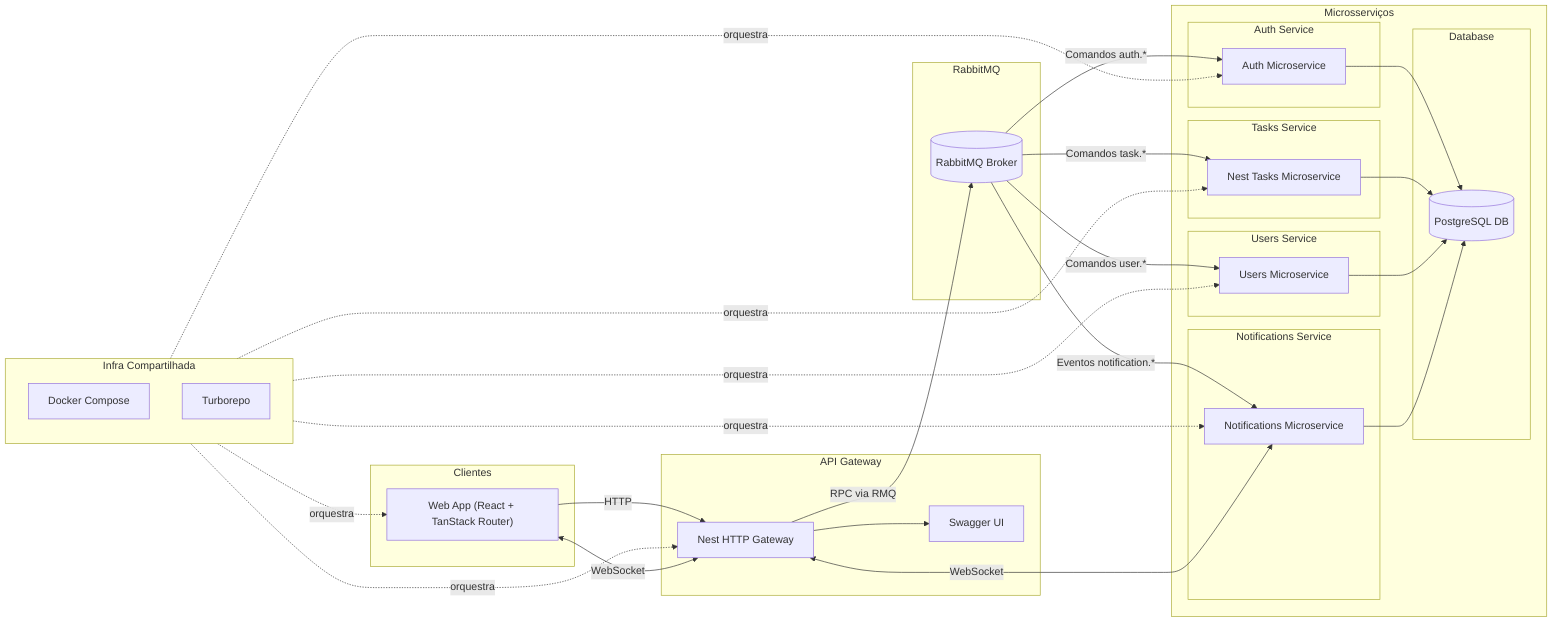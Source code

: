 flowchart LR
    subgraph Clients["Clientes"]
        WebApp["Web App (React + TanStack Router)"]
    end

    subgraph Gateway[API Gateway]
        APIGW[Nest HTTP Gateway]
        APIGW --> Swagger[Swagger UI]
    end

    subgraph Broker[RabbitMQ]
        RMQ[(RabbitMQ Broker)]
    end

    subgraph Microservices[Microsserviços]
        subgraph Database[Database]
            DATABASE[(PostgreSQL DB)]
        end

        subgraph AuthService[Auth Service]
            AUTH[Auth Microservice]
            AUTH --> DATABASE
        end

        subgraph TasksService[Tasks Service]
            TASKS[Nest Tasks Microservice]
            TASKS --> DATABASE
        end

         subgraph UsersService[Users Service]
            USERSS[Users Microservice]
            USERSS --> DATABASE
        end

        subgraph NotificationsService[Notifications Service]
            NOTIF[Notifications Microservice]
            NOTIF --> DATABASE
        end
    end

    subgraph SharedInfra[Infra Compartilhada]
        Docker[Docker Compose]
        Turbo[Turborepo]
    end

    WebApp -->|HTTP| APIGW
    APIGW -->|"RPC via RMQ"| RMQ
    RMQ -->|"Comandos auth.*"| AUTH
    RMQ -->|"Comandos task.*"| TASKS
    RMQ -->|"Comandos user.*"| USERSS
    RMQ -->|"Eventos notification.*"| NOTIF
    NOTIF <-->|WebSocket| APIGW
    APIGW <-->|WebSocket| WebApp
    SharedInfra -. "orquestra" .-> WebApp
    SharedInfra -. "orquestra" .-> APIGW
    SharedInfra -. "orquestra" .-> AUTH
    SharedInfra -. "orquestra" .-> USERSS
    SharedInfra -. "orquestra" .-> TASKS
    SharedInfra -. "orquestra" .-> NOTIF